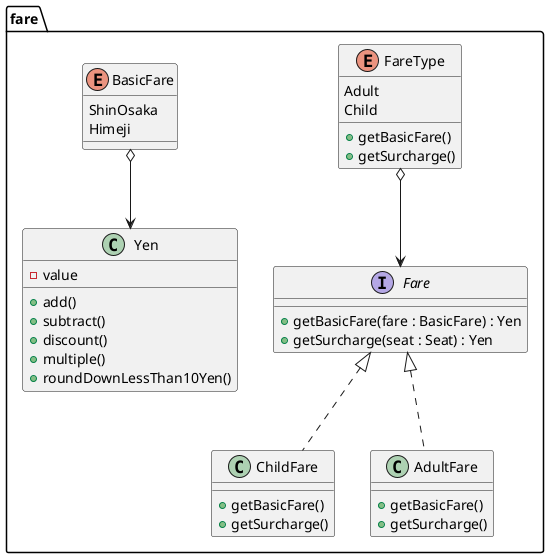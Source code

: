 @startuml

package fare{
 Enum FareType {
  Adult
  Child

  + getBasicFare()
  + getSurcharge()
 }

 FareType o--> Fare

 interface Fare{
  + getBasicFare(fare : BasicFare) : Yen
  + getSurcharge(seat : Seat) : Yen
 }

 class ChildFare implements Fare{
  + getBasicFare()
  + getSurcharge()
 }

 class AdultFare implements Fare{
  + getBasicFare()
  + getSurcharge()
 }

 class Yen{
  - value

  + add()
  + subtract()
  + discount()
  + multiple()
  + roundDownLessThan10Yen()
 }

 Enum BasicFare{
  ShinOsaka
  Himeji
 }

 BasicFare o--> Yen

}

@enduml